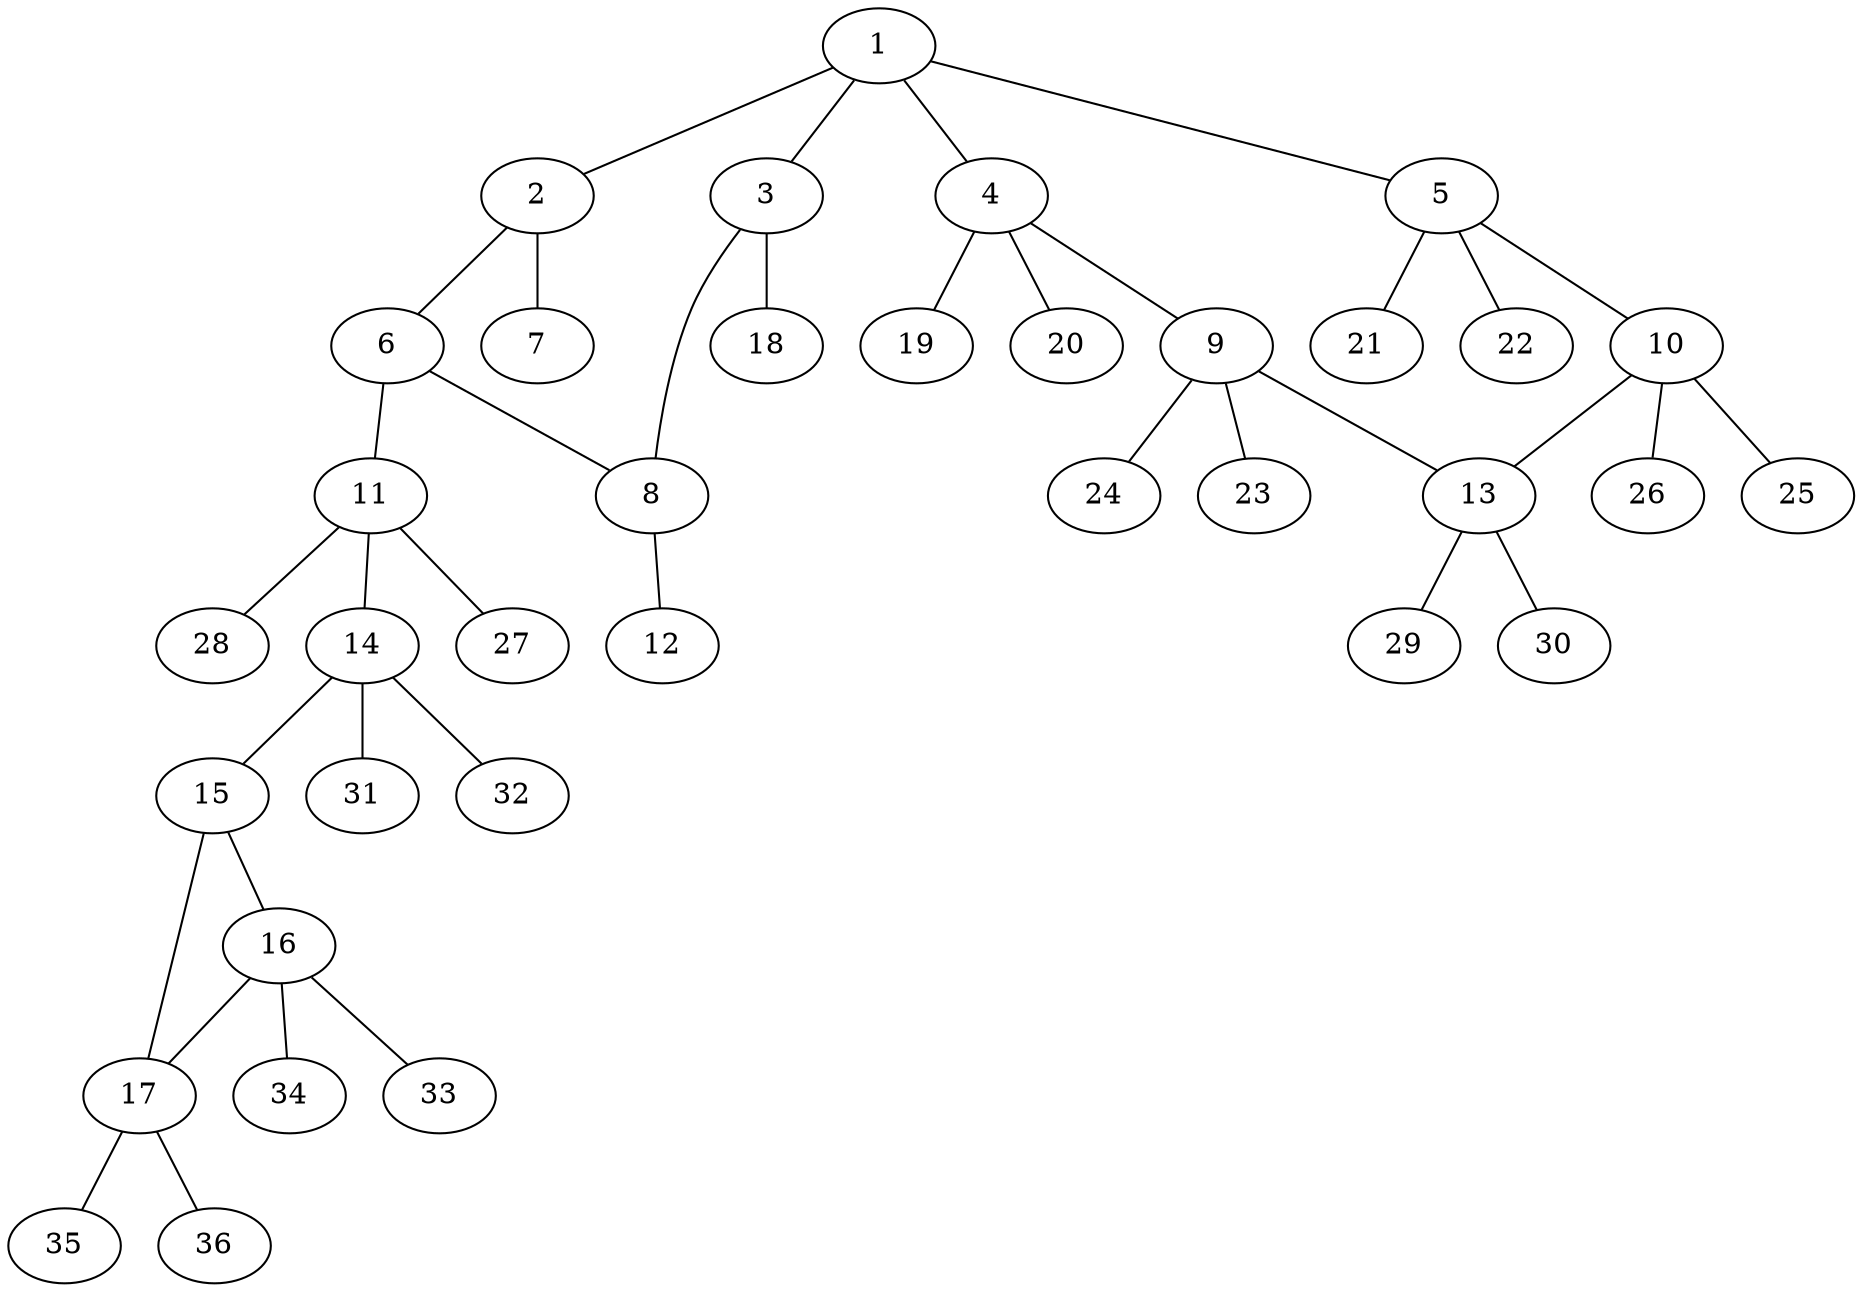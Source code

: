 graph molecule_345 {
	1	 [chem=C];
	2	 [chem=C];
	1 -- 2	 [valence=1];
	3	 [chem=N];
	1 -- 3	 [valence=1];
	4	 [chem=C];
	1 -- 4	 [valence=1];
	5	 [chem=C];
	1 -- 5	 [valence=1];
	6	 [chem=N];
	2 -- 6	 [valence=1];
	7	 [chem=O];
	2 -- 7	 [valence=2];
	8	 [chem=C];
	3 -- 8	 [valence=1];
	18	 [chem=H];
	3 -- 18	 [valence=1];
	9	 [chem=C];
	4 -- 9	 [valence=1];
	19	 [chem=H];
	4 -- 19	 [valence=1];
	20	 [chem=H];
	4 -- 20	 [valence=1];
	10	 [chem=C];
	5 -- 10	 [valence=1];
	21	 [chem=H];
	5 -- 21	 [valence=1];
	22	 [chem=H];
	5 -- 22	 [valence=1];
	6 -- 8	 [valence=1];
	11	 [chem=C];
	6 -- 11	 [valence=1];
	12	 [chem=O];
	8 -- 12	 [valence=2];
	13	 [chem=C];
	9 -- 13	 [valence=1];
	23	 [chem=H];
	9 -- 23	 [valence=1];
	24	 [chem=H];
	9 -- 24	 [valence=1];
	10 -- 13	 [valence=1];
	25	 [chem=H];
	10 -- 25	 [valence=1];
	26	 [chem=H];
	10 -- 26	 [valence=1];
	14	 [chem=C];
	11 -- 14	 [valence=1];
	27	 [chem=H];
	11 -- 27	 [valence=1];
	28	 [chem=H];
	11 -- 28	 [valence=1];
	29	 [chem=H];
	13 -- 29	 [valence=1];
	30	 [chem=H];
	13 -- 30	 [valence=1];
	15	 [chem=N];
	14 -- 15	 [valence=1];
	31	 [chem=H];
	14 -- 31	 [valence=1];
	32	 [chem=H];
	14 -- 32	 [valence=1];
	16	 [chem=C];
	15 -- 16	 [valence=1];
	17	 [chem=C];
	15 -- 17	 [valence=1];
	16 -- 17	 [valence=1];
	33	 [chem=H];
	16 -- 33	 [valence=1];
	34	 [chem=H];
	16 -- 34	 [valence=1];
	35	 [chem=H];
	17 -- 35	 [valence=1];
	36	 [chem=H];
	17 -- 36	 [valence=1];
}
